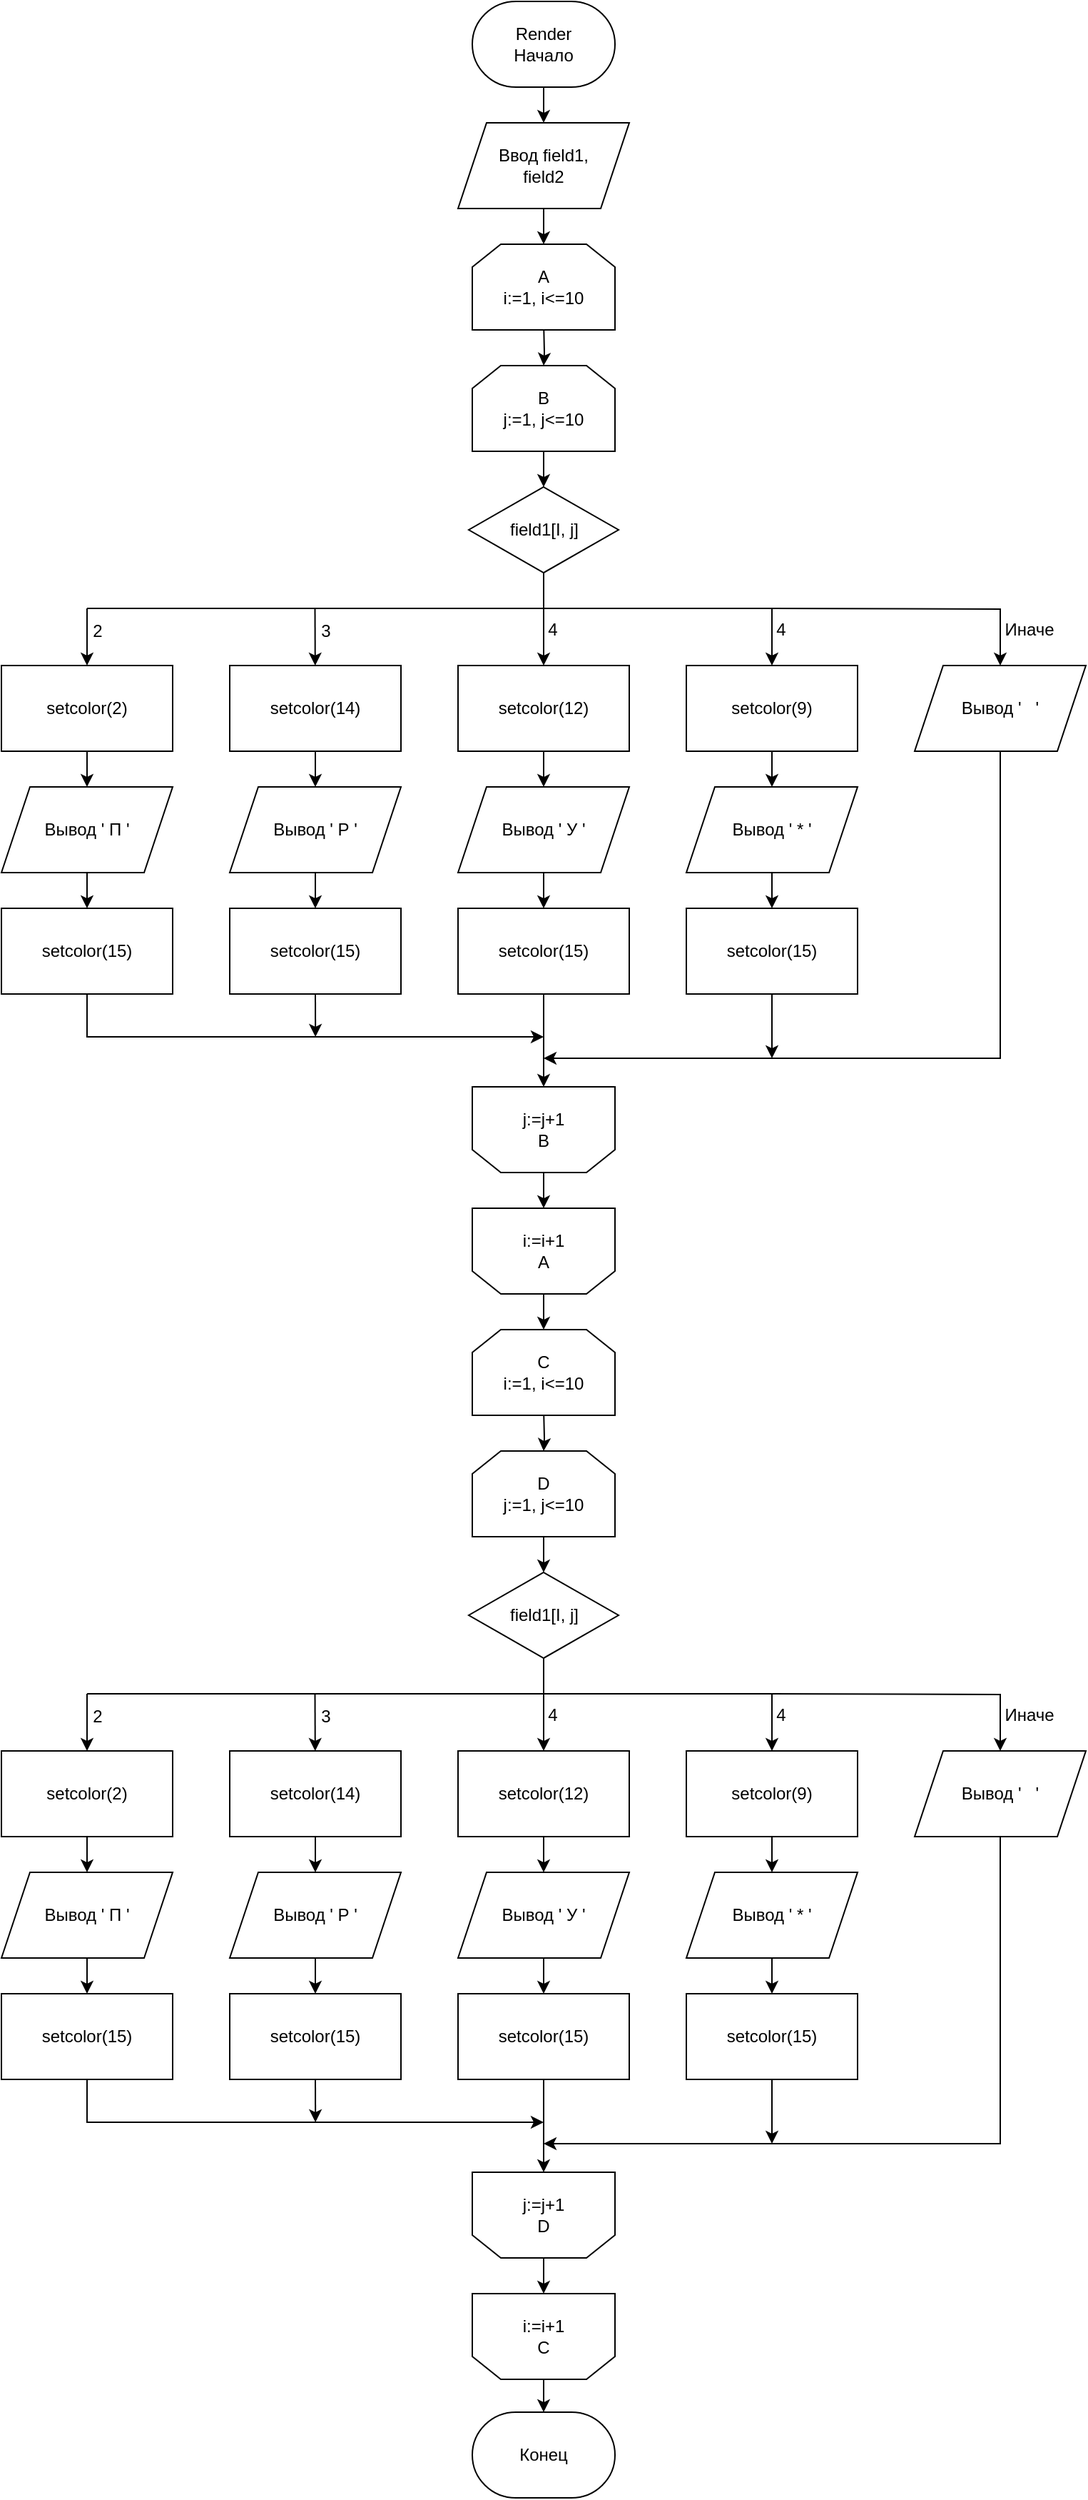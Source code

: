 <mxfile version="20.6.2" type="device"><diagram id="dwxxEaNDXLqbiwQoOP1-" name="Страница 1"><mxGraphModel dx="1037" dy="1789" grid="1" gridSize="10" guides="1" tooltips="1" connect="1" arrows="1" fold="1" page="1" pageScale="1" pageWidth="827" pageHeight="1169" math="0" shadow="0"><root><mxCell id="0"/><mxCell id="1" parent="0"/><mxCell id="Abu3HKm86i8jLZRZq93d-64" value="" style="edgeStyle=orthogonalEdgeStyle;rounded=0;orthogonalLoop=1;jettySize=auto;html=1;" parent="1" source="Abu3HKm86i8jLZRZq93d-1" target="Abu3HKm86i8jLZRZq93d-63" edge="1"><mxGeometry relative="1" as="geometry"/></mxCell><mxCell id="Abu3HKm86i8jLZRZq93d-1" value="Render&lt;br&gt;Начало" style="strokeWidth=1;html=1;shape=mxgraph.flowchart.terminator;whiteSpace=wrap;" parent="1" vertex="1"><mxGeometry x="330" y="-70" width="100" height="60" as="geometry"/></mxCell><mxCell id="Abu3HKm86i8jLZRZq93d-7" value="" style="edgeStyle=orthogonalEdgeStyle;rounded=0;orthogonalLoop=1;jettySize=auto;html=1;" parent="1" target="Abu3HKm86i8jLZRZq93d-6" edge="1"><mxGeometry relative="1" as="geometry"><mxPoint x="380.032" y="155.0" as="sourcePoint"/></mxGeometry></mxCell><mxCell id="Abu3HKm86i8jLZRZq93d-4" value="A&lt;br&gt;i:=1, i&amp;lt;=10" style="shape=loopLimit;whiteSpace=wrap;html=1;strokeWidth=1;" parent="1" vertex="1"><mxGeometry x="330" y="100" width="100" height="60" as="geometry"/></mxCell><mxCell id="Abu3HKm86i8jLZRZq93d-9" value="" style="edgeStyle=orthogonalEdgeStyle;rounded=0;orthogonalLoop=1;jettySize=auto;html=1;" parent="1" source="Abu3HKm86i8jLZRZq93d-6" target="Abu3HKm86i8jLZRZq93d-8" edge="1"><mxGeometry relative="1" as="geometry"/></mxCell><mxCell id="Abu3HKm86i8jLZRZq93d-6" value="B&lt;br&gt;j:=1, j&amp;lt;=10" style="shape=loopLimit;whiteSpace=wrap;html=1;strokeWidth=1;" parent="1" vertex="1"><mxGeometry x="330" y="185" width="100" height="60" as="geometry"/></mxCell><mxCell id="Abu3HKm86i8jLZRZq93d-8" value="field1[I, j]" style="rhombus;whiteSpace=wrap;html=1;strokeWidth=1;" parent="1" vertex="1"><mxGeometry x="327.5" y="270" width="105" height="60" as="geometry"/></mxCell><mxCell id="Abu3HKm86i8jLZRZq93d-29" value="" style="edgeStyle=orthogonalEdgeStyle;rounded=0;orthogonalLoop=1;jettySize=auto;html=1;" parent="1" source="Abu3HKm86i8jLZRZq93d-10" target="Abu3HKm86i8jLZRZq93d-23" edge="1"><mxGeometry relative="1" as="geometry"/></mxCell><mxCell id="Abu3HKm86i8jLZRZq93d-10" value="setcolor(2)" style="rounded=0;whiteSpace=wrap;html=1;strokeWidth=1;" parent="1" vertex="1"><mxGeometry y="395" width="120" height="60" as="geometry"/></mxCell><mxCell id="Abu3HKm86i8jLZRZq93d-31" value="" style="edgeStyle=orthogonalEdgeStyle;rounded=0;orthogonalLoop=1;jettySize=auto;html=1;" parent="1" source="Abu3HKm86i8jLZRZq93d-11" target="Abu3HKm86i8jLZRZq93d-24" edge="1"><mxGeometry relative="1" as="geometry"/></mxCell><mxCell id="Abu3HKm86i8jLZRZq93d-11" value="setcolor(14)" style="rounded=0;whiteSpace=wrap;html=1;strokeWidth=1;" parent="1" vertex="1"><mxGeometry x="160" y="395" width="120" height="60" as="geometry"/></mxCell><mxCell id="Abu3HKm86i8jLZRZq93d-33" value="" style="edgeStyle=orthogonalEdgeStyle;rounded=0;orthogonalLoop=1;jettySize=auto;html=1;" parent="1" source="Abu3HKm86i8jLZRZq93d-12" target="Abu3HKm86i8jLZRZq93d-25" edge="1"><mxGeometry relative="1" as="geometry"/></mxCell><mxCell id="Abu3HKm86i8jLZRZq93d-12" value="setcolor(12)" style="rounded=0;whiteSpace=wrap;html=1;strokeWidth=1;" parent="1" vertex="1"><mxGeometry x="320" y="395" width="120" height="60" as="geometry"/></mxCell><mxCell id="Abu3HKm86i8jLZRZq93d-14" value="" style="endArrow=none;html=1;rounded=0;" parent="1" edge="1"><mxGeometry width="50" height="50" relative="1" as="geometry"><mxPoint x="60" y="355" as="sourcePoint"/><mxPoint x="540" y="355" as="targetPoint"/></mxGeometry></mxCell><mxCell id="Abu3HKm86i8jLZRZq93d-15" value="" style="endArrow=classic;html=1;rounded=0;entryX=0.5;entryY=0;entryDx=0;entryDy=0;" parent="1" target="Abu3HKm86i8jLZRZq93d-10" edge="1"><mxGeometry width="50" height="50" relative="1" as="geometry"><mxPoint x="60" y="355" as="sourcePoint"/><mxPoint x="80" y="385" as="targetPoint"/></mxGeometry></mxCell><mxCell id="Abu3HKm86i8jLZRZq93d-16" value="" style="endArrow=classic;html=1;rounded=0;" parent="1" target="Abu3HKm86i8jLZRZq93d-11" edge="1"><mxGeometry width="50" height="50" relative="1" as="geometry"><mxPoint x="219.75" y="355" as="sourcePoint"/><mxPoint x="219.75" y="395" as="targetPoint"/></mxGeometry></mxCell><mxCell id="Abu3HKm86i8jLZRZq93d-17" value="" style="endArrow=classic;html=1;rounded=0;entryX=0.5;entryY=0;entryDx=0;entryDy=0;" parent="1" target="Abu3HKm86i8jLZRZq93d-12" edge="1"><mxGeometry width="50" height="50" relative="1" as="geometry"><mxPoint x="380" y="355" as="sourcePoint"/><mxPoint x="390.143" y="395" as="targetPoint"/></mxGeometry></mxCell><mxCell id="Abu3HKm86i8jLZRZq93d-18" value="" style="endArrow=none;html=1;rounded=0;entryX=0.5;entryY=1;entryDx=0;entryDy=0;" parent="1" target="Abu3HKm86i8jLZRZq93d-8" edge="1"><mxGeometry width="50" height="50" relative="1" as="geometry"><mxPoint x="380" y="360" as="sourcePoint"/><mxPoint x="380" y="340" as="targetPoint"/></mxGeometry></mxCell><mxCell id="Abu3HKm86i8jLZRZq93d-20" value="" style="endArrow=classic;html=1;rounded=0;entryX=0.5;entryY=0;entryDx=0;entryDy=0;edgeStyle=orthogonalEdgeStyle;" parent="1" target="Abu3HKm86i8jLZRZq93d-22" edge="1"><mxGeometry width="50" height="50" relative="1" as="geometry"><mxPoint x="539.76" y="355" as="sourcePoint"/><mxPoint x="539.76" y="395" as="targetPoint"/></mxGeometry></mxCell><mxCell id="Abu3HKm86i8jLZRZq93d-45" style="edgeStyle=orthogonalEdgeStyle;rounded=0;orthogonalLoop=1;jettySize=auto;html=1;exitX=0.5;exitY=1;exitDx=0;exitDy=0;" parent="1" source="Abu3HKm86i8jLZRZq93d-22" edge="1"><mxGeometry relative="1" as="geometry"><mxPoint x="380" y="670" as="targetPoint"/><Array as="points"><mxPoint x="700" y="670"/></Array></mxGeometry></mxCell><mxCell id="Abu3HKm86i8jLZRZq93d-22" value="Вывод '&amp;nbsp; &amp;nbsp;'" style="shape=parallelogram;perimeter=parallelogramPerimeter;whiteSpace=wrap;html=1;fixedSize=1;strokeWidth=1;" parent="1" vertex="1"><mxGeometry x="640" y="395" width="120" height="60" as="geometry"/></mxCell><mxCell id="Abu3HKm86i8jLZRZq93d-30" value="" style="edgeStyle=orthogonalEdgeStyle;rounded=0;orthogonalLoop=1;jettySize=auto;html=1;" parent="1" source="Abu3HKm86i8jLZRZq93d-23" target="Abu3HKm86i8jLZRZq93d-26" edge="1"><mxGeometry relative="1" as="geometry"/></mxCell><mxCell id="Abu3HKm86i8jLZRZq93d-23" value="Вывод ' П '" style="shape=parallelogram;perimeter=parallelogramPerimeter;whiteSpace=wrap;html=1;fixedSize=1;strokeWidth=1;" parent="1" vertex="1"><mxGeometry y="480" width="120" height="60" as="geometry"/></mxCell><mxCell id="Abu3HKm86i8jLZRZq93d-32" value="" style="edgeStyle=orthogonalEdgeStyle;rounded=0;orthogonalLoop=1;jettySize=auto;html=1;" parent="1" source="Abu3HKm86i8jLZRZq93d-24" target="Abu3HKm86i8jLZRZq93d-27" edge="1"><mxGeometry relative="1" as="geometry"/></mxCell><mxCell id="Abu3HKm86i8jLZRZq93d-24" value="Вывод ' Р '" style="shape=parallelogram;perimeter=parallelogramPerimeter;whiteSpace=wrap;html=1;fixedSize=1;strokeWidth=1;" parent="1" vertex="1"><mxGeometry x="160" y="480" width="120" height="60" as="geometry"/></mxCell><mxCell id="Abu3HKm86i8jLZRZq93d-34" value="" style="edgeStyle=orthogonalEdgeStyle;rounded=0;orthogonalLoop=1;jettySize=auto;html=1;" parent="1" source="Abu3HKm86i8jLZRZq93d-25" target="Abu3HKm86i8jLZRZq93d-28" edge="1"><mxGeometry relative="1" as="geometry"/></mxCell><mxCell id="Abu3HKm86i8jLZRZq93d-25" value="Вывод ' У '" style="shape=parallelogram;perimeter=parallelogramPerimeter;whiteSpace=wrap;html=1;fixedSize=1;strokeWidth=1;" parent="1" vertex="1"><mxGeometry x="320" y="480" width="120" height="60" as="geometry"/></mxCell><mxCell id="Abu3HKm86i8jLZRZq93d-40" style="edgeStyle=orthogonalEdgeStyle;rounded=0;orthogonalLoop=1;jettySize=auto;html=1;exitX=0.5;exitY=1;exitDx=0;exitDy=0;" parent="1" source="Abu3HKm86i8jLZRZq93d-26" edge="1"><mxGeometry relative="1" as="geometry"><mxPoint x="380" y="655" as="targetPoint"/><Array as="points"><mxPoint x="60" y="655"/></Array></mxGeometry></mxCell><mxCell id="Abu3HKm86i8jLZRZq93d-26" value="setcolor(15)" style="rounded=0;whiteSpace=wrap;html=1;strokeWidth=1;" parent="1" vertex="1"><mxGeometry y="565" width="120" height="60" as="geometry"/></mxCell><mxCell id="Abu3HKm86i8jLZRZq93d-47" style="edgeStyle=orthogonalEdgeStyle;rounded=0;orthogonalLoop=1;jettySize=auto;html=1;exitX=0.5;exitY=1;exitDx=0;exitDy=0;" parent="1" source="Abu3HKm86i8jLZRZq93d-27" edge="1"><mxGeometry relative="1" as="geometry"><mxPoint x="220.085" y="655" as="targetPoint"/></mxGeometry></mxCell><mxCell id="Abu3HKm86i8jLZRZq93d-27" value="setcolor(15)" style="rounded=0;whiteSpace=wrap;html=1;strokeWidth=1;" parent="1" vertex="1"><mxGeometry x="160" y="565" width="120" height="60" as="geometry"/></mxCell><mxCell id="Abu3HKm86i8jLZRZq93d-46" style="edgeStyle=orthogonalEdgeStyle;rounded=0;orthogonalLoop=1;jettySize=auto;html=1;exitX=0.5;exitY=1;exitDx=0;exitDy=0;" parent="1" source="Abu3HKm86i8jLZRZq93d-28" target="Abu3HKm86i8jLZRZq93d-39" edge="1"><mxGeometry relative="1" as="geometry"><mxPoint x="380" y="665" as="targetPoint"/></mxGeometry></mxCell><mxCell id="Abu3HKm86i8jLZRZq93d-28" value="setcolor(15)" style="rounded=0;whiteSpace=wrap;html=1;strokeWidth=1;" parent="1" vertex="1"><mxGeometry x="320" y="565" width="120" height="60" as="geometry"/></mxCell><mxCell id="Abu3HKm86i8jLZRZq93d-35" value="2" style="text;html=1;align=center;verticalAlign=middle;resizable=0;points=[];autosize=1;strokeColor=none;fillColor=none;" parent="1" vertex="1"><mxGeometry x="52" y="356" width="30" height="30" as="geometry"/></mxCell><mxCell id="Abu3HKm86i8jLZRZq93d-36" value="3" style="text;html=1;align=center;verticalAlign=middle;resizable=0;points=[];autosize=1;strokeColor=none;fillColor=none;" parent="1" vertex="1"><mxGeometry x="211.5" y="356" width="30" height="30" as="geometry"/></mxCell><mxCell id="Abu3HKm86i8jLZRZq93d-37" value="4" style="text;html=1;align=center;verticalAlign=middle;resizable=0;points=[];autosize=1;strokeColor=none;fillColor=none;" parent="1" vertex="1"><mxGeometry x="371" y="355" width="30" height="30" as="geometry"/></mxCell><mxCell id="Abu3HKm86i8jLZRZq93d-38" value="Иначе" style="text;html=1;align=center;verticalAlign=middle;resizable=0;points=[];autosize=1;strokeColor=none;fillColor=none;" parent="1" vertex="1"><mxGeometry x="690" y="355" width="60" height="30" as="geometry"/></mxCell><mxCell id="Abu3HKm86i8jLZRZq93d-44" value="" style="edgeStyle=orthogonalEdgeStyle;rounded=0;orthogonalLoop=1;jettySize=auto;html=1;" parent="1" source="Abu3HKm86i8jLZRZq93d-39" target="Abu3HKm86i8jLZRZq93d-43" edge="1"><mxGeometry relative="1" as="geometry"/></mxCell><mxCell id="Abu3HKm86i8jLZRZq93d-39" value="j:=j+1&lt;br&gt;B" style="shape=loopLimit;whiteSpace=wrap;html=1;strokeWidth=1;flipV=1;" parent="1" vertex="1"><mxGeometry x="330" y="690" width="100" height="60" as="geometry"/></mxCell><mxCell id="Abu3HKm86i8jLZRZq93d-112" value="" style="edgeStyle=orthogonalEdgeStyle;rounded=0;orthogonalLoop=1;jettySize=auto;html=1;" parent="1" source="Abu3HKm86i8jLZRZq93d-43" target="Abu3HKm86i8jLZRZq93d-67" edge="1"><mxGeometry relative="1" as="geometry"/></mxCell><mxCell id="Abu3HKm86i8jLZRZq93d-43" value="i:=i+1&lt;br&gt;A" style="shape=loopLimit;whiteSpace=wrap;html=1;strokeWidth=1;flipV=1;" parent="1" vertex="1"><mxGeometry x="330" y="775" width="100" height="60" as="geometry"/></mxCell><mxCell id="Abu3HKm86i8jLZRZq93d-48" value="Конец" style="strokeWidth=1;html=1;shape=mxgraph.flowchart.terminator;whiteSpace=wrap;" parent="1" vertex="1"><mxGeometry x="330" y="1618" width="100" height="60" as="geometry"/></mxCell><mxCell id="Abu3HKm86i8jLZRZq93d-55" value="" style="edgeStyle=orthogonalEdgeStyle;rounded=0;orthogonalLoop=1;jettySize=auto;html=1;" parent="1" source="Abu3HKm86i8jLZRZq93d-56" target="Abu3HKm86i8jLZRZq93d-59" edge="1"><mxGeometry relative="1" as="geometry"/></mxCell><mxCell id="Abu3HKm86i8jLZRZq93d-56" value="setcolor(9)" style="rounded=0;whiteSpace=wrap;html=1;strokeWidth=1;" parent="1" vertex="1"><mxGeometry x="480" y="395" width="120" height="60" as="geometry"/></mxCell><mxCell id="Abu3HKm86i8jLZRZq93d-57" value="" style="endArrow=classic;html=1;rounded=0;entryX=0.5;entryY=0;entryDx=0;entryDy=0;" parent="1" target="Abu3HKm86i8jLZRZq93d-56" edge="1"><mxGeometry width="50" height="50" relative="1" as="geometry"><mxPoint x="540" y="355" as="sourcePoint"/><mxPoint x="550.143" y="395" as="targetPoint"/></mxGeometry></mxCell><mxCell id="Abu3HKm86i8jLZRZq93d-58" value="" style="edgeStyle=orthogonalEdgeStyle;rounded=0;orthogonalLoop=1;jettySize=auto;html=1;" parent="1" source="Abu3HKm86i8jLZRZq93d-59" target="Abu3HKm86i8jLZRZq93d-60" edge="1"><mxGeometry relative="1" as="geometry"/></mxCell><mxCell id="Abu3HKm86i8jLZRZq93d-59" value="Вывод ' * '" style="shape=parallelogram;perimeter=parallelogramPerimeter;whiteSpace=wrap;html=1;fixedSize=1;strokeWidth=1;" parent="1" vertex="1"><mxGeometry x="480" y="480" width="120" height="60" as="geometry"/></mxCell><mxCell id="Abu3HKm86i8jLZRZq93d-62" style="edgeStyle=orthogonalEdgeStyle;rounded=0;orthogonalLoop=1;jettySize=auto;html=1;exitX=0.5;exitY=1;exitDx=0;exitDy=0;" parent="1" source="Abu3HKm86i8jLZRZq93d-60" edge="1"><mxGeometry relative="1" as="geometry"><mxPoint x="540" y="670" as="targetPoint"/></mxGeometry></mxCell><mxCell id="Abu3HKm86i8jLZRZq93d-60" value="setcolor(15)" style="rounded=0;whiteSpace=wrap;html=1;strokeWidth=1;" parent="1" vertex="1"><mxGeometry x="480" y="565" width="120" height="60" as="geometry"/></mxCell><mxCell id="Abu3HKm86i8jLZRZq93d-61" value="4" style="text;html=1;align=center;verticalAlign=middle;resizable=0;points=[];autosize=1;strokeColor=none;fillColor=none;" parent="1" vertex="1"><mxGeometry x="531" y="355" width="30" height="30" as="geometry"/></mxCell><mxCell id="Abu3HKm86i8jLZRZq93d-65" value="" style="edgeStyle=orthogonalEdgeStyle;rounded=0;orthogonalLoop=1;jettySize=auto;html=1;" parent="1" source="Abu3HKm86i8jLZRZq93d-63" target="Abu3HKm86i8jLZRZq93d-4" edge="1"><mxGeometry relative="1" as="geometry"/></mxCell><mxCell id="Abu3HKm86i8jLZRZq93d-63" value="Ввод&amp;nbsp;field1, &lt;br&gt;field2" style="shape=parallelogram;perimeter=parallelogramPerimeter;whiteSpace=wrap;html=1;fixedSize=1;strokeWidth=1;" parent="1" vertex="1"><mxGeometry x="320" y="15" width="120" height="60" as="geometry"/></mxCell><mxCell id="Abu3HKm86i8jLZRZq93d-66" value="" style="edgeStyle=orthogonalEdgeStyle;rounded=0;orthogonalLoop=1;jettySize=auto;html=1;" parent="1" target="Abu3HKm86i8jLZRZq93d-69" edge="1"><mxGeometry relative="1" as="geometry"><mxPoint x="380.0" y="915" as="sourcePoint"/></mxGeometry></mxCell><mxCell id="Abu3HKm86i8jLZRZq93d-67" value="C&lt;br&gt;i:=1, i&amp;lt;=10" style="shape=loopLimit;whiteSpace=wrap;html=1;strokeWidth=1;" parent="1" vertex="1"><mxGeometry x="330" y="860" width="100" height="60" as="geometry"/></mxCell><mxCell id="Abu3HKm86i8jLZRZq93d-68" value="" style="edgeStyle=orthogonalEdgeStyle;rounded=0;orthogonalLoop=1;jettySize=auto;html=1;" parent="1" source="Abu3HKm86i8jLZRZq93d-69" target="Abu3HKm86i8jLZRZq93d-70" edge="1"><mxGeometry relative="1" as="geometry"/></mxCell><mxCell id="Abu3HKm86i8jLZRZq93d-69" value="D&lt;br&gt;j:=1, j&amp;lt;=10" style="shape=loopLimit;whiteSpace=wrap;html=1;strokeWidth=1;" parent="1" vertex="1"><mxGeometry x="330" y="945" width="100" height="60" as="geometry"/></mxCell><mxCell id="Abu3HKm86i8jLZRZq93d-70" value="field1[I, j]" style="rhombus;whiteSpace=wrap;html=1;strokeWidth=1;" parent="1" vertex="1"><mxGeometry x="327.5" y="1030" width="105" height="60" as="geometry"/></mxCell><mxCell id="Abu3HKm86i8jLZRZq93d-71" value="" style="edgeStyle=orthogonalEdgeStyle;rounded=0;orthogonalLoop=1;jettySize=auto;html=1;" parent="1" source="Abu3HKm86i8jLZRZq93d-72" target="Abu3HKm86i8jLZRZq93d-86" edge="1"><mxGeometry relative="1" as="geometry"/></mxCell><mxCell id="Abu3HKm86i8jLZRZq93d-72" value="setcolor(2)" style="rounded=0;whiteSpace=wrap;html=1;strokeWidth=1;" parent="1" vertex="1"><mxGeometry y="1155" width="120" height="60" as="geometry"/></mxCell><mxCell id="Abu3HKm86i8jLZRZq93d-73" value="" style="edgeStyle=orthogonalEdgeStyle;rounded=0;orthogonalLoop=1;jettySize=auto;html=1;" parent="1" source="Abu3HKm86i8jLZRZq93d-74" target="Abu3HKm86i8jLZRZq93d-88" edge="1"><mxGeometry relative="1" as="geometry"/></mxCell><mxCell id="Abu3HKm86i8jLZRZq93d-74" value="setcolor(14)" style="rounded=0;whiteSpace=wrap;html=1;strokeWidth=1;" parent="1" vertex="1"><mxGeometry x="160" y="1155" width="120" height="60" as="geometry"/></mxCell><mxCell id="Abu3HKm86i8jLZRZq93d-75" value="" style="edgeStyle=orthogonalEdgeStyle;rounded=0;orthogonalLoop=1;jettySize=auto;html=1;" parent="1" source="Abu3HKm86i8jLZRZq93d-76" target="Abu3HKm86i8jLZRZq93d-90" edge="1"><mxGeometry relative="1" as="geometry"/></mxCell><mxCell id="Abu3HKm86i8jLZRZq93d-76" value="setcolor(12)" style="rounded=0;whiteSpace=wrap;html=1;strokeWidth=1;" parent="1" vertex="1"><mxGeometry x="320" y="1155" width="120" height="60" as="geometry"/></mxCell><mxCell id="Abu3HKm86i8jLZRZq93d-77" value="" style="endArrow=none;html=1;rounded=0;" parent="1" edge="1"><mxGeometry width="50" height="50" relative="1" as="geometry"><mxPoint x="60" y="1115.0" as="sourcePoint"/><mxPoint x="540" y="1115.0" as="targetPoint"/></mxGeometry></mxCell><mxCell id="Abu3HKm86i8jLZRZq93d-78" value="" style="endArrow=classic;html=1;rounded=0;entryX=0.5;entryY=0;entryDx=0;entryDy=0;" parent="1" target="Abu3HKm86i8jLZRZq93d-72" edge="1"><mxGeometry width="50" height="50" relative="1" as="geometry"><mxPoint x="60" y="1115.0" as="sourcePoint"/><mxPoint x="80" y="1145" as="targetPoint"/></mxGeometry></mxCell><mxCell id="Abu3HKm86i8jLZRZq93d-79" value="" style="endArrow=classic;html=1;rounded=0;" parent="1" target="Abu3HKm86i8jLZRZq93d-74" edge="1"><mxGeometry width="50" height="50" relative="1" as="geometry"><mxPoint x="219.75" y="1115.0" as="sourcePoint"/><mxPoint x="219.75" y="1155" as="targetPoint"/></mxGeometry></mxCell><mxCell id="Abu3HKm86i8jLZRZq93d-80" value="" style="endArrow=classic;html=1;rounded=0;entryX=0.5;entryY=0;entryDx=0;entryDy=0;" parent="1" target="Abu3HKm86i8jLZRZq93d-76" edge="1"><mxGeometry width="50" height="50" relative="1" as="geometry"><mxPoint x="380" y="1115.0" as="sourcePoint"/><mxPoint x="390.143" y="1155" as="targetPoint"/></mxGeometry></mxCell><mxCell id="Abu3HKm86i8jLZRZq93d-81" value="" style="endArrow=none;html=1;rounded=0;entryX=0.5;entryY=1;entryDx=0;entryDy=0;" parent="1" target="Abu3HKm86i8jLZRZq93d-70" edge="1"><mxGeometry width="50" height="50" relative="1" as="geometry"><mxPoint x="380" y="1120.0" as="sourcePoint"/><mxPoint x="380" y="1100" as="targetPoint"/></mxGeometry></mxCell><mxCell id="Abu3HKm86i8jLZRZq93d-82" value="" style="endArrow=classic;html=1;rounded=0;entryX=0.5;entryY=0;entryDx=0;entryDy=0;edgeStyle=orthogonalEdgeStyle;" parent="1" target="Abu3HKm86i8jLZRZq93d-84" edge="1"><mxGeometry width="50" height="50" relative="1" as="geometry"><mxPoint x="539.76" y="1115.0" as="sourcePoint"/><mxPoint x="539.76" y="1155" as="targetPoint"/></mxGeometry></mxCell><mxCell id="Abu3HKm86i8jLZRZq93d-83" style="edgeStyle=orthogonalEdgeStyle;rounded=0;orthogonalLoop=1;jettySize=auto;html=1;exitX=0.5;exitY=1;exitDx=0;exitDy=0;" parent="1" source="Abu3HKm86i8jLZRZq93d-84" edge="1"><mxGeometry relative="1" as="geometry"><mxPoint x="380" y="1430" as="targetPoint"/><Array as="points"><mxPoint x="700" y="1430"/></Array></mxGeometry></mxCell><mxCell id="Abu3HKm86i8jLZRZq93d-84" value="Вывод '&amp;nbsp; &amp;nbsp;'" style="shape=parallelogram;perimeter=parallelogramPerimeter;whiteSpace=wrap;html=1;fixedSize=1;strokeWidth=1;" parent="1" vertex="1"><mxGeometry x="640" y="1155" width="120" height="60" as="geometry"/></mxCell><mxCell id="Abu3HKm86i8jLZRZq93d-85" value="" style="edgeStyle=orthogonalEdgeStyle;rounded=0;orthogonalLoop=1;jettySize=auto;html=1;" parent="1" source="Abu3HKm86i8jLZRZq93d-86" target="Abu3HKm86i8jLZRZq93d-92" edge="1"><mxGeometry relative="1" as="geometry"/></mxCell><mxCell id="Abu3HKm86i8jLZRZq93d-86" value="Вывод ' П '" style="shape=parallelogram;perimeter=parallelogramPerimeter;whiteSpace=wrap;html=1;fixedSize=1;strokeWidth=1;" parent="1" vertex="1"><mxGeometry y="1240" width="120" height="60" as="geometry"/></mxCell><mxCell id="Abu3HKm86i8jLZRZq93d-87" value="" style="edgeStyle=orthogonalEdgeStyle;rounded=0;orthogonalLoop=1;jettySize=auto;html=1;" parent="1" source="Abu3HKm86i8jLZRZq93d-88" target="Abu3HKm86i8jLZRZq93d-94" edge="1"><mxGeometry relative="1" as="geometry"/></mxCell><mxCell id="Abu3HKm86i8jLZRZq93d-88" value="Вывод ' Р '" style="shape=parallelogram;perimeter=parallelogramPerimeter;whiteSpace=wrap;html=1;fixedSize=1;strokeWidth=1;" parent="1" vertex="1"><mxGeometry x="160" y="1240" width="120" height="60" as="geometry"/></mxCell><mxCell id="Abu3HKm86i8jLZRZq93d-89" value="" style="edgeStyle=orthogonalEdgeStyle;rounded=0;orthogonalLoop=1;jettySize=auto;html=1;" parent="1" source="Abu3HKm86i8jLZRZq93d-90" target="Abu3HKm86i8jLZRZq93d-96" edge="1"><mxGeometry relative="1" as="geometry"/></mxCell><mxCell id="Abu3HKm86i8jLZRZq93d-90" value="Вывод ' У '" style="shape=parallelogram;perimeter=parallelogramPerimeter;whiteSpace=wrap;html=1;fixedSize=1;strokeWidth=1;" parent="1" vertex="1"><mxGeometry x="320" y="1240" width="120" height="60" as="geometry"/></mxCell><mxCell id="Abu3HKm86i8jLZRZq93d-91" style="edgeStyle=orthogonalEdgeStyle;rounded=0;orthogonalLoop=1;jettySize=auto;html=1;exitX=0.5;exitY=1;exitDx=0;exitDy=0;" parent="1" source="Abu3HKm86i8jLZRZq93d-92" edge="1"><mxGeometry relative="1" as="geometry"><mxPoint x="380" y="1415.0" as="targetPoint"/><Array as="points"><mxPoint x="60" y="1415"/></Array></mxGeometry></mxCell><mxCell id="Abu3HKm86i8jLZRZq93d-92" value="setcolor(15)" style="rounded=0;whiteSpace=wrap;html=1;strokeWidth=1;" parent="1" vertex="1"><mxGeometry y="1325" width="120" height="60" as="geometry"/></mxCell><mxCell id="Abu3HKm86i8jLZRZq93d-93" style="edgeStyle=orthogonalEdgeStyle;rounded=0;orthogonalLoop=1;jettySize=auto;html=1;exitX=0.5;exitY=1;exitDx=0;exitDy=0;" parent="1" source="Abu3HKm86i8jLZRZq93d-94" edge="1"><mxGeometry relative="1" as="geometry"><mxPoint x="220.085" y="1415.0" as="targetPoint"/></mxGeometry></mxCell><mxCell id="Abu3HKm86i8jLZRZq93d-94" value="setcolor(15)" style="rounded=0;whiteSpace=wrap;html=1;strokeWidth=1;" parent="1" vertex="1"><mxGeometry x="160" y="1325" width="120" height="60" as="geometry"/></mxCell><mxCell id="Abu3HKm86i8jLZRZq93d-95" style="edgeStyle=orthogonalEdgeStyle;rounded=0;orthogonalLoop=1;jettySize=auto;html=1;exitX=0.5;exitY=1;exitDx=0;exitDy=0;" parent="1" source="Abu3HKm86i8jLZRZq93d-96" target="Abu3HKm86i8jLZRZq93d-102" edge="1"><mxGeometry relative="1" as="geometry"><mxPoint x="380" y="1425" as="targetPoint"/></mxGeometry></mxCell><mxCell id="Abu3HKm86i8jLZRZq93d-96" value="setcolor(15)" style="rounded=0;whiteSpace=wrap;html=1;strokeWidth=1;" parent="1" vertex="1"><mxGeometry x="320" y="1325" width="120" height="60" as="geometry"/></mxCell><mxCell id="Abu3HKm86i8jLZRZq93d-97" value="2" style="text;html=1;align=center;verticalAlign=middle;resizable=0;points=[];autosize=1;strokeColor=none;fillColor=none;" parent="1" vertex="1"><mxGeometry x="52" y="1116" width="30" height="30" as="geometry"/></mxCell><mxCell id="Abu3HKm86i8jLZRZq93d-98" value="3" style="text;html=1;align=center;verticalAlign=middle;resizable=0;points=[];autosize=1;strokeColor=none;fillColor=none;" parent="1" vertex="1"><mxGeometry x="211.5" y="1116" width="30" height="30" as="geometry"/></mxCell><mxCell id="Abu3HKm86i8jLZRZq93d-99" value="4" style="text;html=1;align=center;verticalAlign=middle;resizable=0;points=[];autosize=1;strokeColor=none;fillColor=none;" parent="1" vertex="1"><mxGeometry x="371" y="1115" width="30" height="30" as="geometry"/></mxCell><mxCell id="Abu3HKm86i8jLZRZq93d-100" value="Иначе" style="text;html=1;align=center;verticalAlign=middle;resizable=0;points=[];autosize=1;strokeColor=none;fillColor=none;" parent="1" vertex="1"><mxGeometry x="690" y="1115" width="60" height="30" as="geometry"/></mxCell><mxCell id="Abu3HKm86i8jLZRZq93d-101" value="" style="edgeStyle=orthogonalEdgeStyle;rounded=0;orthogonalLoop=1;jettySize=auto;html=1;" parent="1" source="Abu3HKm86i8jLZRZq93d-102" target="Abu3HKm86i8jLZRZq93d-103" edge="1"><mxGeometry relative="1" as="geometry"/></mxCell><mxCell id="Abu3HKm86i8jLZRZq93d-102" value="j:=j+1&lt;br&gt;D" style="shape=loopLimit;whiteSpace=wrap;html=1;strokeWidth=1;flipV=1;" parent="1" vertex="1"><mxGeometry x="330" y="1450" width="100" height="60" as="geometry"/></mxCell><mxCell id="Uz0d3gMXhIWqbqu6lgX5-1" value="" style="edgeStyle=orthogonalEdgeStyle;rounded=0;orthogonalLoop=1;jettySize=auto;html=1;" parent="1" source="Abu3HKm86i8jLZRZq93d-103" target="Abu3HKm86i8jLZRZq93d-48" edge="1"><mxGeometry relative="1" as="geometry"/></mxCell><mxCell id="Abu3HKm86i8jLZRZq93d-103" value="i:=i+1&lt;br&gt;C" style="shape=loopLimit;whiteSpace=wrap;html=1;strokeWidth=1;flipV=1;" parent="1" vertex="1"><mxGeometry x="330" y="1535" width="100" height="60" as="geometry"/></mxCell><mxCell id="Abu3HKm86i8jLZRZq93d-104" value="" style="edgeStyle=orthogonalEdgeStyle;rounded=0;orthogonalLoop=1;jettySize=auto;html=1;" parent="1" source="Abu3HKm86i8jLZRZq93d-105" target="Abu3HKm86i8jLZRZq93d-108" edge="1"><mxGeometry relative="1" as="geometry"/></mxCell><mxCell id="Abu3HKm86i8jLZRZq93d-105" value="setcolor(9)" style="rounded=0;whiteSpace=wrap;html=1;strokeWidth=1;" parent="1" vertex="1"><mxGeometry x="480" y="1155" width="120" height="60" as="geometry"/></mxCell><mxCell id="Abu3HKm86i8jLZRZq93d-106" value="" style="endArrow=classic;html=1;rounded=0;entryX=0.5;entryY=0;entryDx=0;entryDy=0;" parent="1" target="Abu3HKm86i8jLZRZq93d-105" edge="1"><mxGeometry width="50" height="50" relative="1" as="geometry"><mxPoint x="540" y="1115.0" as="sourcePoint"/><mxPoint x="550.143" y="1155" as="targetPoint"/></mxGeometry></mxCell><mxCell id="Abu3HKm86i8jLZRZq93d-107" value="" style="edgeStyle=orthogonalEdgeStyle;rounded=0;orthogonalLoop=1;jettySize=auto;html=1;" parent="1" source="Abu3HKm86i8jLZRZq93d-108" target="Abu3HKm86i8jLZRZq93d-110" edge="1"><mxGeometry relative="1" as="geometry"/></mxCell><mxCell id="Abu3HKm86i8jLZRZq93d-108" value="Вывод ' * '" style="shape=parallelogram;perimeter=parallelogramPerimeter;whiteSpace=wrap;html=1;fixedSize=1;strokeWidth=1;" parent="1" vertex="1"><mxGeometry x="480" y="1240" width="120" height="60" as="geometry"/></mxCell><mxCell id="Abu3HKm86i8jLZRZq93d-109" style="edgeStyle=orthogonalEdgeStyle;rounded=0;orthogonalLoop=1;jettySize=auto;html=1;exitX=0.5;exitY=1;exitDx=0;exitDy=0;" parent="1" source="Abu3HKm86i8jLZRZq93d-110" edge="1"><mxGeometry relative="1" as="geometry"><mxPoint x="540" y="1430" as="targetPoint"/></mxGeometry></mxCell><mxCell id="Abu3HKm86i8jLZRZq93d-110" value="setcolor(15)" style="rounded=0;whiteSpace=wrap;html=1;strokeWidth=1;" parent="1" vertex="1"><mxGeometry x="480" y="1325" width="120" height="60" as="geometry"/></mxCell><mxCell id="Abu3HKm86i8jLZRZq93d-111" value="4" style="text;html=1;align=center;verticalAlign=middle;resizable=0;points=[];autosize=1;strokeColor=none;fillColor=none;" parent="1" vertex="1"><mxGeometry x="531" y="1115" width="30" height="30" as="geometry"/></mxCell></root></mxGraphModel></diagram></mxfile>